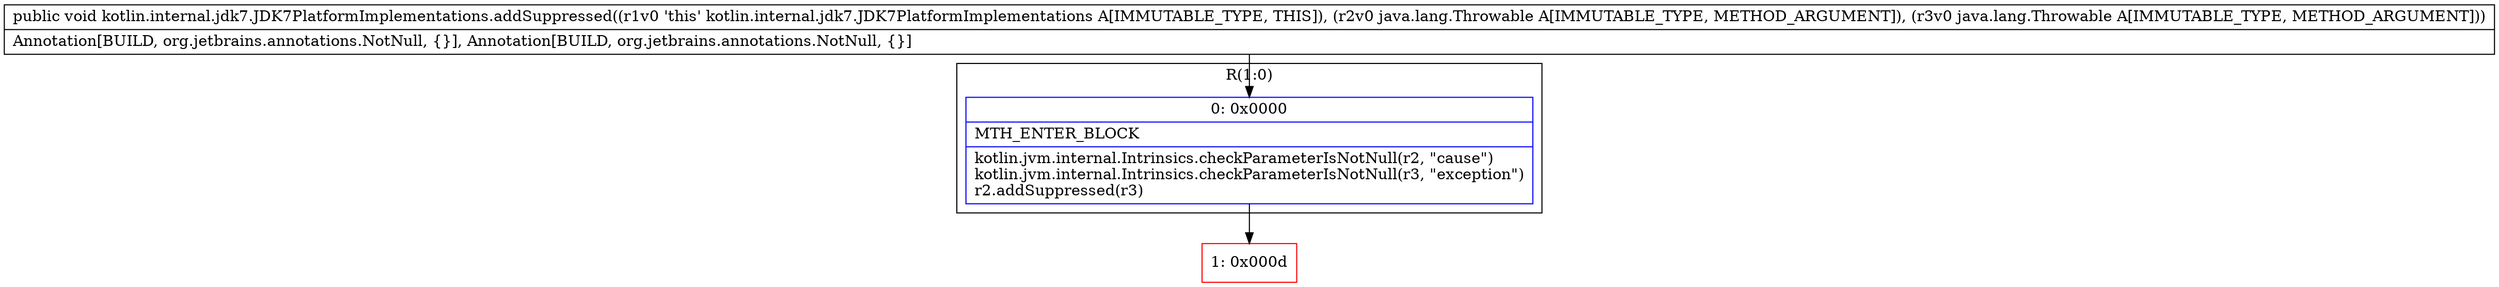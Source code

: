 digraph "CFG forkotlin.internal.jdk7.JDK7PlatformImplementations.addSuppressed(Ljava\/lang\/Throwable;Ljava\/lang\/Throwable;)V" {
subgraph cluster_Region_1715450733 {
label = "R(1:0)";
node [shape=record,color=blue];
Node_0 [shape=record,label="{0\:\ 0x0000|MTH_ENTER_BLOCK\l|kotlin.jvm.internal.Intrinsics.checkParameterIsNotNull(r2, \"cause\")\lkotlin.jvm.internal.Intrinsics.checkParameterIsNotNull(r3, \"exception\")\lr2.addSuppressed(r3)\l}"];
}
Node_1 [shape=record,color=red,label="{1\:\ 0x000d}"];
MethodNode[shape=record,label="{public void kotlin.internal.jdk7.JDK7PlatformImplementations.addSuppressed((r1v0 'this' kotlin.internal.jdk7.JDK7PlatformImplementations A[IMMUTABLE_TYPE, THIS]), (r2v0 java.lang.Throwable A[IMMUTABLE_TYPE, METHOD_ARGUMENT]), (r3v0 java.lang.Throwable A[IMMUTABLE_TYPE, METHOD_ARGUMENT]))  | Annotation[BUILD, org.jetbrains.annotations.NotNull, \{\}], Annotation[BUILD, org.jetbrains.annotations.NotNull, \{\}]\l}"];
MethodNode -> Node_0;
Node_0 -> Node_1;
}

